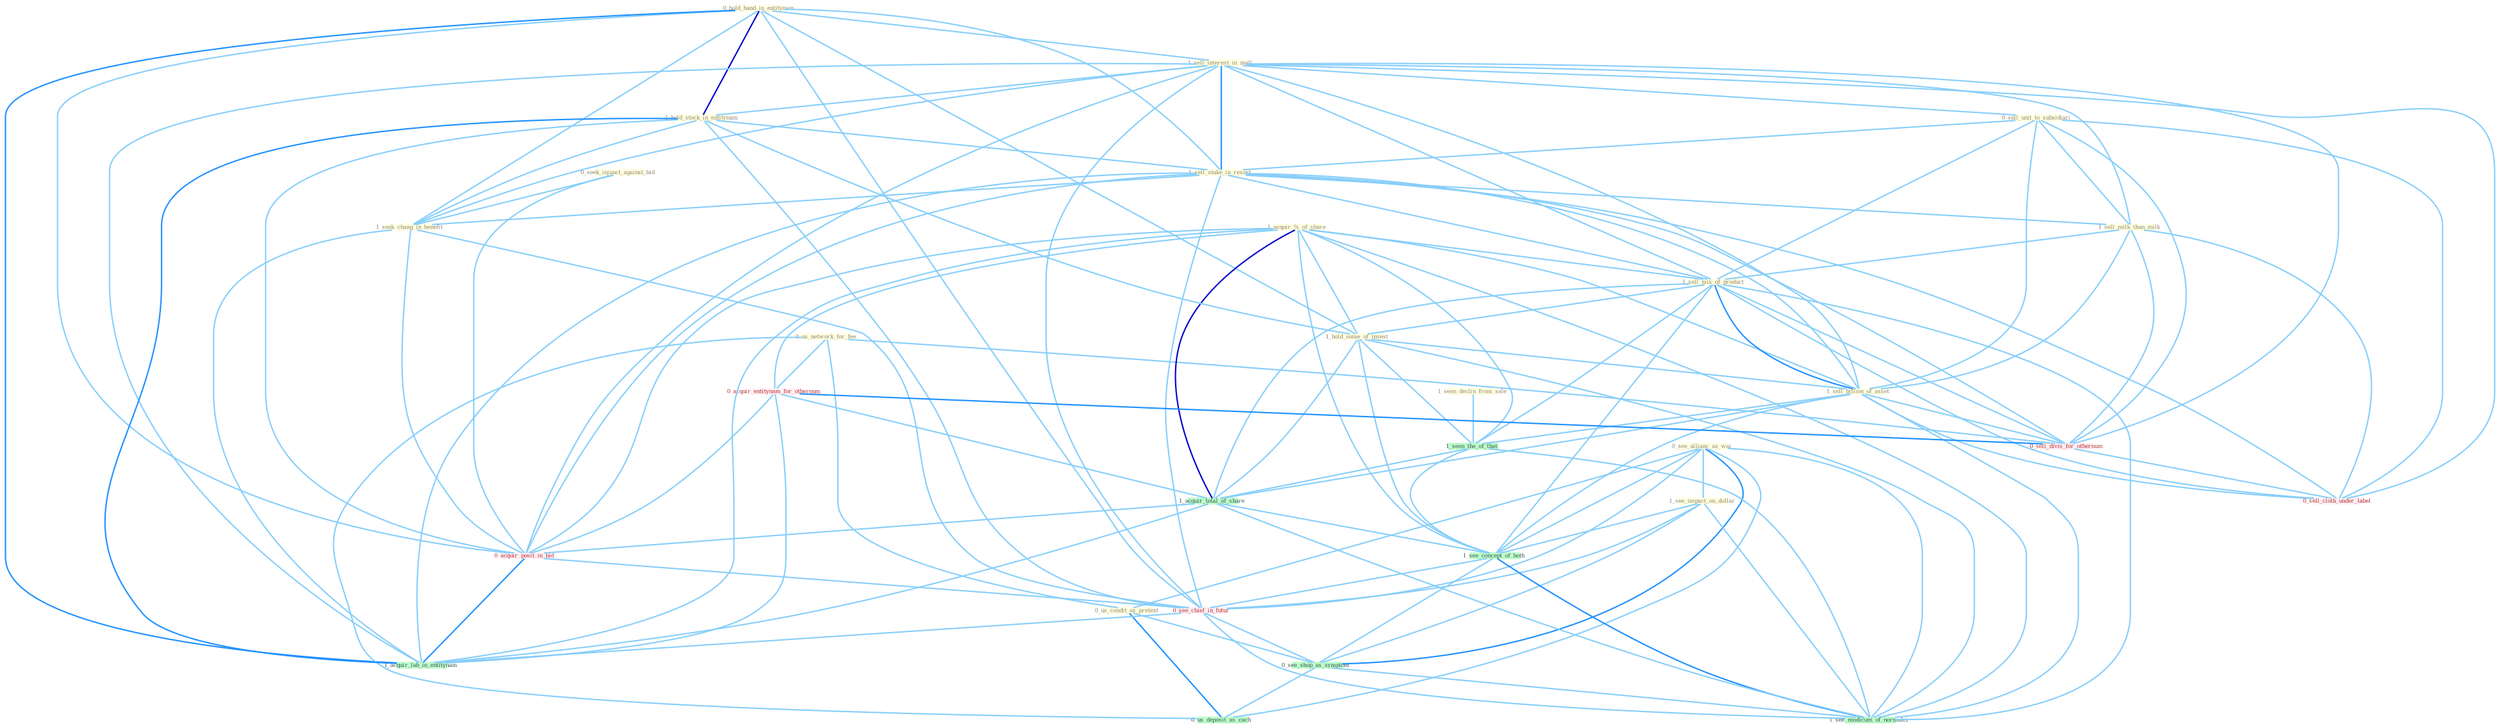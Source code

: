 Graph G{ 
    node
    [shape=polygon,style=filled,width=.5,height=.06,color="#BDFCC9",fixedsize=true,fontsize=4,
    fontcolor="#2f4f4f"];
    {node
    [color="#ffffe0", fontcolor="#8b7d6b"] "0_see_allianc_as_wai " "0_hold_hand_in_entitynam " "1_sell_interest_in_mall " "0_us_network_for_fee " "0_seek_injunct_against_bid " "0_sell_unit_to_subsidiari " "1_acquir_%_of_share " "1_see_impact_on_dollar " "1_hold_stock_in_entitynam " "0_us_condit_as_pretext " "1_sell_stake_in_resort " "1_sell_milk_than_milk " "1_sell_mix_of_product " "1_seen_declin_from_sale " "1_hold_some_of_invest " "1_sell_billion_of_asset " "1_seek_chang_in_benefit "}
{node [color="#fff0f5", fontcolor="#b22222"] "0_acquir_entitynam_for_othernum " "0_sell_divis_for_othernum " "0_sell_cloth_under_label " "0_acquir_posit_in_bid " "0_see_chief_in_futur "}
edge [color="#B0E2FF"];

	"0_see_allianc_as_wai " -- "1_see_impact_on_dollar " [w="1", color="#87cefa" ];
	"0_see_allianc_as_wai " -- "0_us_condit_as_pretext " [w="1", color="#87cefa" ];
	"0_see_allianc_as_wai " -- "1_see_concept_of_both " [w="1", color="#87cefa" ];
	"0_see_allianc_as_wai " -- "0_see_chief_in_futur " [w="1", color="#87cefa" ];
	"0_see_allianc_as_wai " -- "0_see_shop_as_symptom " [w="2", color="#1e90ff" , len=0.8];
	"0_see_allianc_as_wai " -- "0_us_deposit_as_cach " [w="1", color="#87cefa" ];
	"0_see_allianc_as_wai " -- "1_see_modicum_of_normalci " [w="1", color="#87cefa" ];
	"0_hold_hand_in_entitynam " -- "1_sell_interest_in_mall " [w="1", color="#87cefa" ];
	"0_hold_hand_in_entitynam " -- "1_hold_stock_in_entitynam " [w="3", color="#0000cd" , len=0.6];
	"0_hold_hand_in_entitynam " -- "1_sell_stake_in_resort " [w="1", color="#87cefa" ];
	"0_hold_hand_in_entitynam " -- "1_hold_some_of_invest " [w="1", color="#87cefa" ];
	"0_hold_hand_in_entitynam " -- "1_seek_chang_in_benefit " [w="1", color="#87cefa" ];
	"0_hold_hand_in_entitynam " -- "0_acquir_posit_in_bid " [w="1", color="#87cefa" ];
	"0_hold_hand_in_entitynam " -- "0_see_chief_in_futur " [w="1", color="#87cefa" ];
	"0_hold_hand_in_entitynam " -- "1_acquir_lab_in_entitynam " [w="2", color="#1e90ff" , len=0.8];
	"1_sell_interest_in_mall " -- "0_sell_unit_to_subsidiari " [w="1", color="#87cefa" ];
	"1_sell_interest_in_mall " -- "1_hold_stock_in_entitynam " [w="1", color="#87cefa" ];
	"1_sell_interest_in_mall " -- "1_sell_stake_in_resort " [w="2", color="#1e90ff" , len=0.8];
	"1_sell_interest_in_mall " -- "1_sell_milk_than_milk " [w="1", color="#87cefa" ];
	"1_sell_interest_in_mall " -- "1_sell_mix_of_product " [w="1", color="#87cefa" ];
	"1_sell_interest_in_mall " -- "1_sell_billion_of_asset " [w="1", color="#87cefa" ];
	"1_sell_interest_in_mall " -- "1_seek_chang_in_benefit " [w="1", color="#87cefa" ];
	"1_sell_interest_in_mall " -- "0_sell_divis_for_othernum " [w="1", color="#87cefa" ];
	"1_sell_interest_in_mall " -- "0_sell_cloth_under_label " [w="1", color="#87cefa" ];
	"1_sell_interest_in_mall " -- "0_acquir_posit_in_bid " [w="1", color="#87cefa" ];
	"1_sell_interest_in_mall " -- "0_see_chief_in_futur " [w="1", color="#87cefa" ];
	"1_sell_interest_in_mall " -- "1_acquir_lab_in_entitynam " [w="1", color="#87cefa" ];
	"0_us_network_for_fee " -- "0_us_condit_as_pretext " [w="1", color="#87cefa" ];
	"0_us_network_for_fee " -- "0_acquir_entitynam_for_othernum " [w="1", color="#87cefa" ];
	"0_us_network_for_fee " -- "0_sell_divis_for_othernum " [w="1", color="#87cefa" ];
	"0_us_network_for_fee " -- "0_us_deposit_as_cach " [w="1", color="#87cefa" ];
	"0_seek_injunct_against_bid " -- "1_seek_chang_in_benefit " [w="1", color="#87cefa" ];
	"0_seek_injunct_against_bid " -- "0_acquir_posit_in_bid " [w="1", color="#87cefa" ];
	"0_sell_unit_to_subsidiari " -- "1_sell_stake_in_resort " [w="1", color="#87cefa" ];
	"0_sell_unit_to_subsidiari " -- "1_sell_milk_than_milk " [w="1", color="#87cefa" ];
	"0_sell_unit_to_subsidiari " -- "1_sell_mix_of_product " [w="1", color="#87cefa" ];
	"0_sell_unit_to_subsidiari " -- "1_sell_billion_of_asset " [w="1", color="#87cefa" ];
	"0_sell_unit_to_subsidiari " -- "0_sell_divis_for_othernum " [w="1", color="#87cefa" ];
	"0_sell_unit_to_subsidiari " -- "0_sell_cloth_under_label " [w="1", color="#87cefa" ];
	"1_acquir_%_of_share " -- "1_sell_mix_of_product " [w="1", color="#87cefa" ];
	"1_acquir_%_of_share " -- "1_hold_some_of_invest " [w="1", color="#87cefa" ];
	"1_acquir_%_of_share " -- "1_sell_billion_of_asset " [w="1", color="#87cefa" ];
	"1_acquir_%_of_share " -- "0_acquir_entitynam_for_othernum " [w="1", color="#87cefa" ];
	"1_acquir_%_of_share " -- "1_seen_the_of_that " [w="1", color="#87cefa" ];
	"1_acquir_%_of_share " -- "1_acquir_total_of_share " [w="3", color="#0000cd" , len=0.6];
	"1_acquir_%_of_share " -- "0_acquir_posit_in_bid " [w="1", color="#87cefa" ];
	"1_acquir_%_of_share " -- "1_see_concept_of_both " [w="1", color="#87cefa" ];
	"1_acquir_%_of_share " -- "1_acquir_lab_in_entitynam " [w="1", color="#87cefa" ];
	"1_acquir_%_of_share " -- "1_see_modicum_of_normalci " [w="1", color="#87cefa" ];
	"1_see_impact_on_dollar " -- "1_see_concept_of_both " [w="1", color="#87cefa" ];
	"1_see_impact_on_dollar " -- "0_see_chief_in_futur " [w="1", color="#87cefa" ];
	"1_see_impact_on_dollar " -- "0_see_shop_as_symptom " [w="1", color="#87cefa" ];
	"1_see_impact_on_dollar " -- "1_see_modicum_of_normalci " [w="1", color="#87cefa" ];
	"1_hold_stock_in_entitynam " -- "1_sell_stake_in_resort " [w="1", color="#87cefa" ];
	"1_hold_stock_in_entitynam " -- "1_hold_some_of_invest " [w="1", color="#87cefa" ];
	"1_hold_stock_in_entitynam " -- "1_seek_chang_in_benefit " [w="1", color="#87cefa" ];
	"1_hold_stock_in_entitynam " -- "0_acquir_posit_in_bid " [w="1", color="#87cefa" ];
	"1_hold_stock_in_entitynam " -- "0_see_chief_in_futur " [w="1", color="#87cefa" ];
	"1_hold_stock_in_entitynam " -- "1_acquir_lab_in_entitynam " [w="2", color="#1e90ff" , len=0.8];
	"0_us_condit_as_pretext " -- "0_see_shop_as_symptom " [w="1", color="#87cefa" ];
	"0_us_condit_as_pretext " -- "0_us_deposit_as_cach " [w="2", color="#1e90ff" , len=0.8];
	"1_sell_stake_in_resort " -- "1_sell_milk_than_milk " [w="1", color="#87cefa" ];
	"1_sell_stake_in_resort " -- "1_sell_mix_of_product " [w="1", color="#87cefa" ];
	"1_sell_stake_in_resort " -- "1_sell_billion_of_asset " [w="1", color="#87cefa" ];
	"1_sell_stake_in_resort " -- "1_seek_chang_in_benefit " [w="1", color="#87cefa" ];
	"1_sell_stake_in_resort " -- "0_sell_divis_for_othernum " [w="1", color="#87cefa" ];
	"1_sell_stake_in_resort " -- "0_sell_cloth_under_label " [w="1", color="#87cefa" ];
	"1_sell_stake_in_resort " -- "0_acquir_posit_in_bid " [w="1", color="#87cefa" ];
	"1_sell_stake_in_resort " -- "0_see_chief_in_futur " [w="1", color="#87cefa" ];
	"1_sell_stake_in_resort " -- "1_acquir_lab_in_entitynam " [w="1", color="#87cefa" ];
	"1_sell_milk_than_milk " -- "1_sell_mix_of_product " [w="1", color="#87cefa" ];
	"1_sell_milk_than_milk " -- "1_sell_billion_of_asset " [w="1", color="#87cefa" ];
	"1_sell_milk_than_milk " -- "0_sell_divis_for_othernum " [w="1", color="#87cefa" ];
	"1_sell_milk_than_milk " -- "0_sell_cloth_under_label " [w="1", color="#87cefa" ];
	"1_sell_mix_of_product " -- "1_hold_some_of_invest " [w="1", color="#87cefa" ];
	"1_sell_mix_of_product " -- "1_sell_billion_of_asset " [w="2", color="#1e90ff" , len=0.8];
	"1_sell_mix_of_product " -- "1_seen_the_of_that " [w="1", color="#87cefa" ];
	"1_sell_mix_of_product " -- "0_sell_divis_for_othernum " [w="1", color="#87cefa" ];
	"1_sell_mix_of_product " -- "1_acquir_total_of_share " [w="1", color="#87cefa" ];
	"1_sell_mix_of_product " -- "0_sell_cloth_under_label " [w="1", color="#87cefa" ];
	"1_sell_mix_of_product " -- "1_see_concept_of_both " [w="1", color="#87cefa" ];
	"1_sell_mix_of_product " -- "1_see_modicum_of_normalci " [w="1", color="#87cefa" ];
	"1_seen_declin_from_sale " -- "1_seen_the_of_that " [w="1", color="#87cefa" ];
	"1_hold_some_of_invest " -- "1_sell_billion_of_asset " [w="1", color="#87cefa" ];
	"1_hold_some_of_invest " -- "1_seen_the_of_that " [w="1", color="#87cefa" ];
	"1_hold_some_of_invest " -- "1_acquir_total_of_share " [w="1", color="#87cefa" ];
	"1_hold_some_of_invest " -- "1_see_concept_of_both " [w="1", color="#87cefa" ];
	"1_hold_some_of_invest " -- "1_see_modicum_of_normalci " [w="1", color="#87cefa" ];
	"1_sell_billion_of_asset " -- "1_seen_the_of_that " [w="1", color="#87cefa" ];
	"1_sell_billion_of_asset " -- "0_sell_divis_for_othernum " [w="1", color="#87cefa" ];
	"1_sell_billion_of_asset " -- "1_acquir_total_of_share " [w="1", color="#87cefa" ];
	"1_sell_billion_of_asset " -- "0_sell_cloth_under_label " [w="1", color="#87cefa" ];
	"1_sell_billion_of_asset " -- "1_see_concept_of_both " [w="1", color="#87cefa" ];
	"1_sell_billion_of_asset " -- "1_see_modicum_of_normalci " [w="1", color="#87cefa" ];
	"1_seek_chang_in_benefit " -- "0_acquir_posit_in_bid " [w="1", color="#87cefa" ];
	"1_seek_chang_in_benefit " -- "0_see_chief_in_futur " [w="1", color="#87cefa" ];
	"1_seek_chang_in_benefit " -- "1_acquir_lab_in_entitynam " [w="1", color="#87cefa" ];
	"0_acquir_entitynam_for_othernum " -- "0_sell_divis_for_othernum " [w="2", color="#1e90ff" , len=0.8];
	"0_acquir_entitynam_for_othernum " -- "1_acquir_total_of_share " [w="1", color="#87cefa" ];
	"0_acquir_entitynam_for_othernum " -- "0_acquir_posit_in_bid " [w="1", color="#87cefa" ];
	"0_acquir_entitynam_for_othernum " -- "1_acquir_lab_in_entitynam " [w="1", color="#87cefa" ];
	"1_seen_the_of_that " -- "1_acquir_total_of_share " [w="1", color="#87cefa" ];
	"1_seen_the_of_that " -- "1_see_concept_of_both " [w="1", color="#87cefa" ];
	"1_seen_the_of_that " -- "1_see_modicum_of_normalci " [w="1", color="#87cefa" ];
	"0_sell_divis_for_othernum " -- "0_sell_cloth_under_label " [w="1", color="#87cefa" ];
	"1_acquir_total_of_share " -- "0_acquir_posit_in_bid " [w="1", color="#87cefa" ];
	"1_acquir_total_of_share " -- "1_see_concept_of_both " [w="1", color="#87cefa" ];
	"1_acquir_total_of_share " -- "1_acquir_lab_in_entitynam " [w="1", color="#87cefa" ];
	"1_acquir_total_of_share " -- "1_see_modicum_of_normalci " [w="1", color="#87cefa" ];
	"0_acquir_posit_in_bid " -- "0_see_chief_in_futur " [w="1", color="#87cefa" ];
	"0_acquir_posit_in_bid " -- "1_acquir_lab_in_entitynam " [w="2", color="#1e90ff" , len=0.8];
	"1_see_concept_of_both " -- "0_see_chief_in_futur " [w="1", color="#87cefa" ];
	"1_see_concept_of_both " -- "0_see_shop_as_symptom " [w="1", color="#87cefa" ];
	"1_see_concept_of_both " -- "1_see_modicum_of_normalci " [w="2", color="#1e90ff" , len=0.8];
	"0_see_chief_in_futur " -- "0_see_shop_as_symptom " [w="1", color="#87cefa" ];
	"0_see_chief_in_futur " -- "1_acquir_lab_in_entitynam " [w="1", color="#87cefa" ];
	"0_see_chief_in_futur " -- "1_see_modicum_of_normalci " [w="1", color="#87cefa" ];
	"0_see_shop_as_symptom " -- "0_us_deposit_as_cach " [w="1", color="#87cefa" ];
	"0_see_shop_as_symptom " -- "1_see_modicum_of_normalci " [w="1", color="#87cefa" ];
}